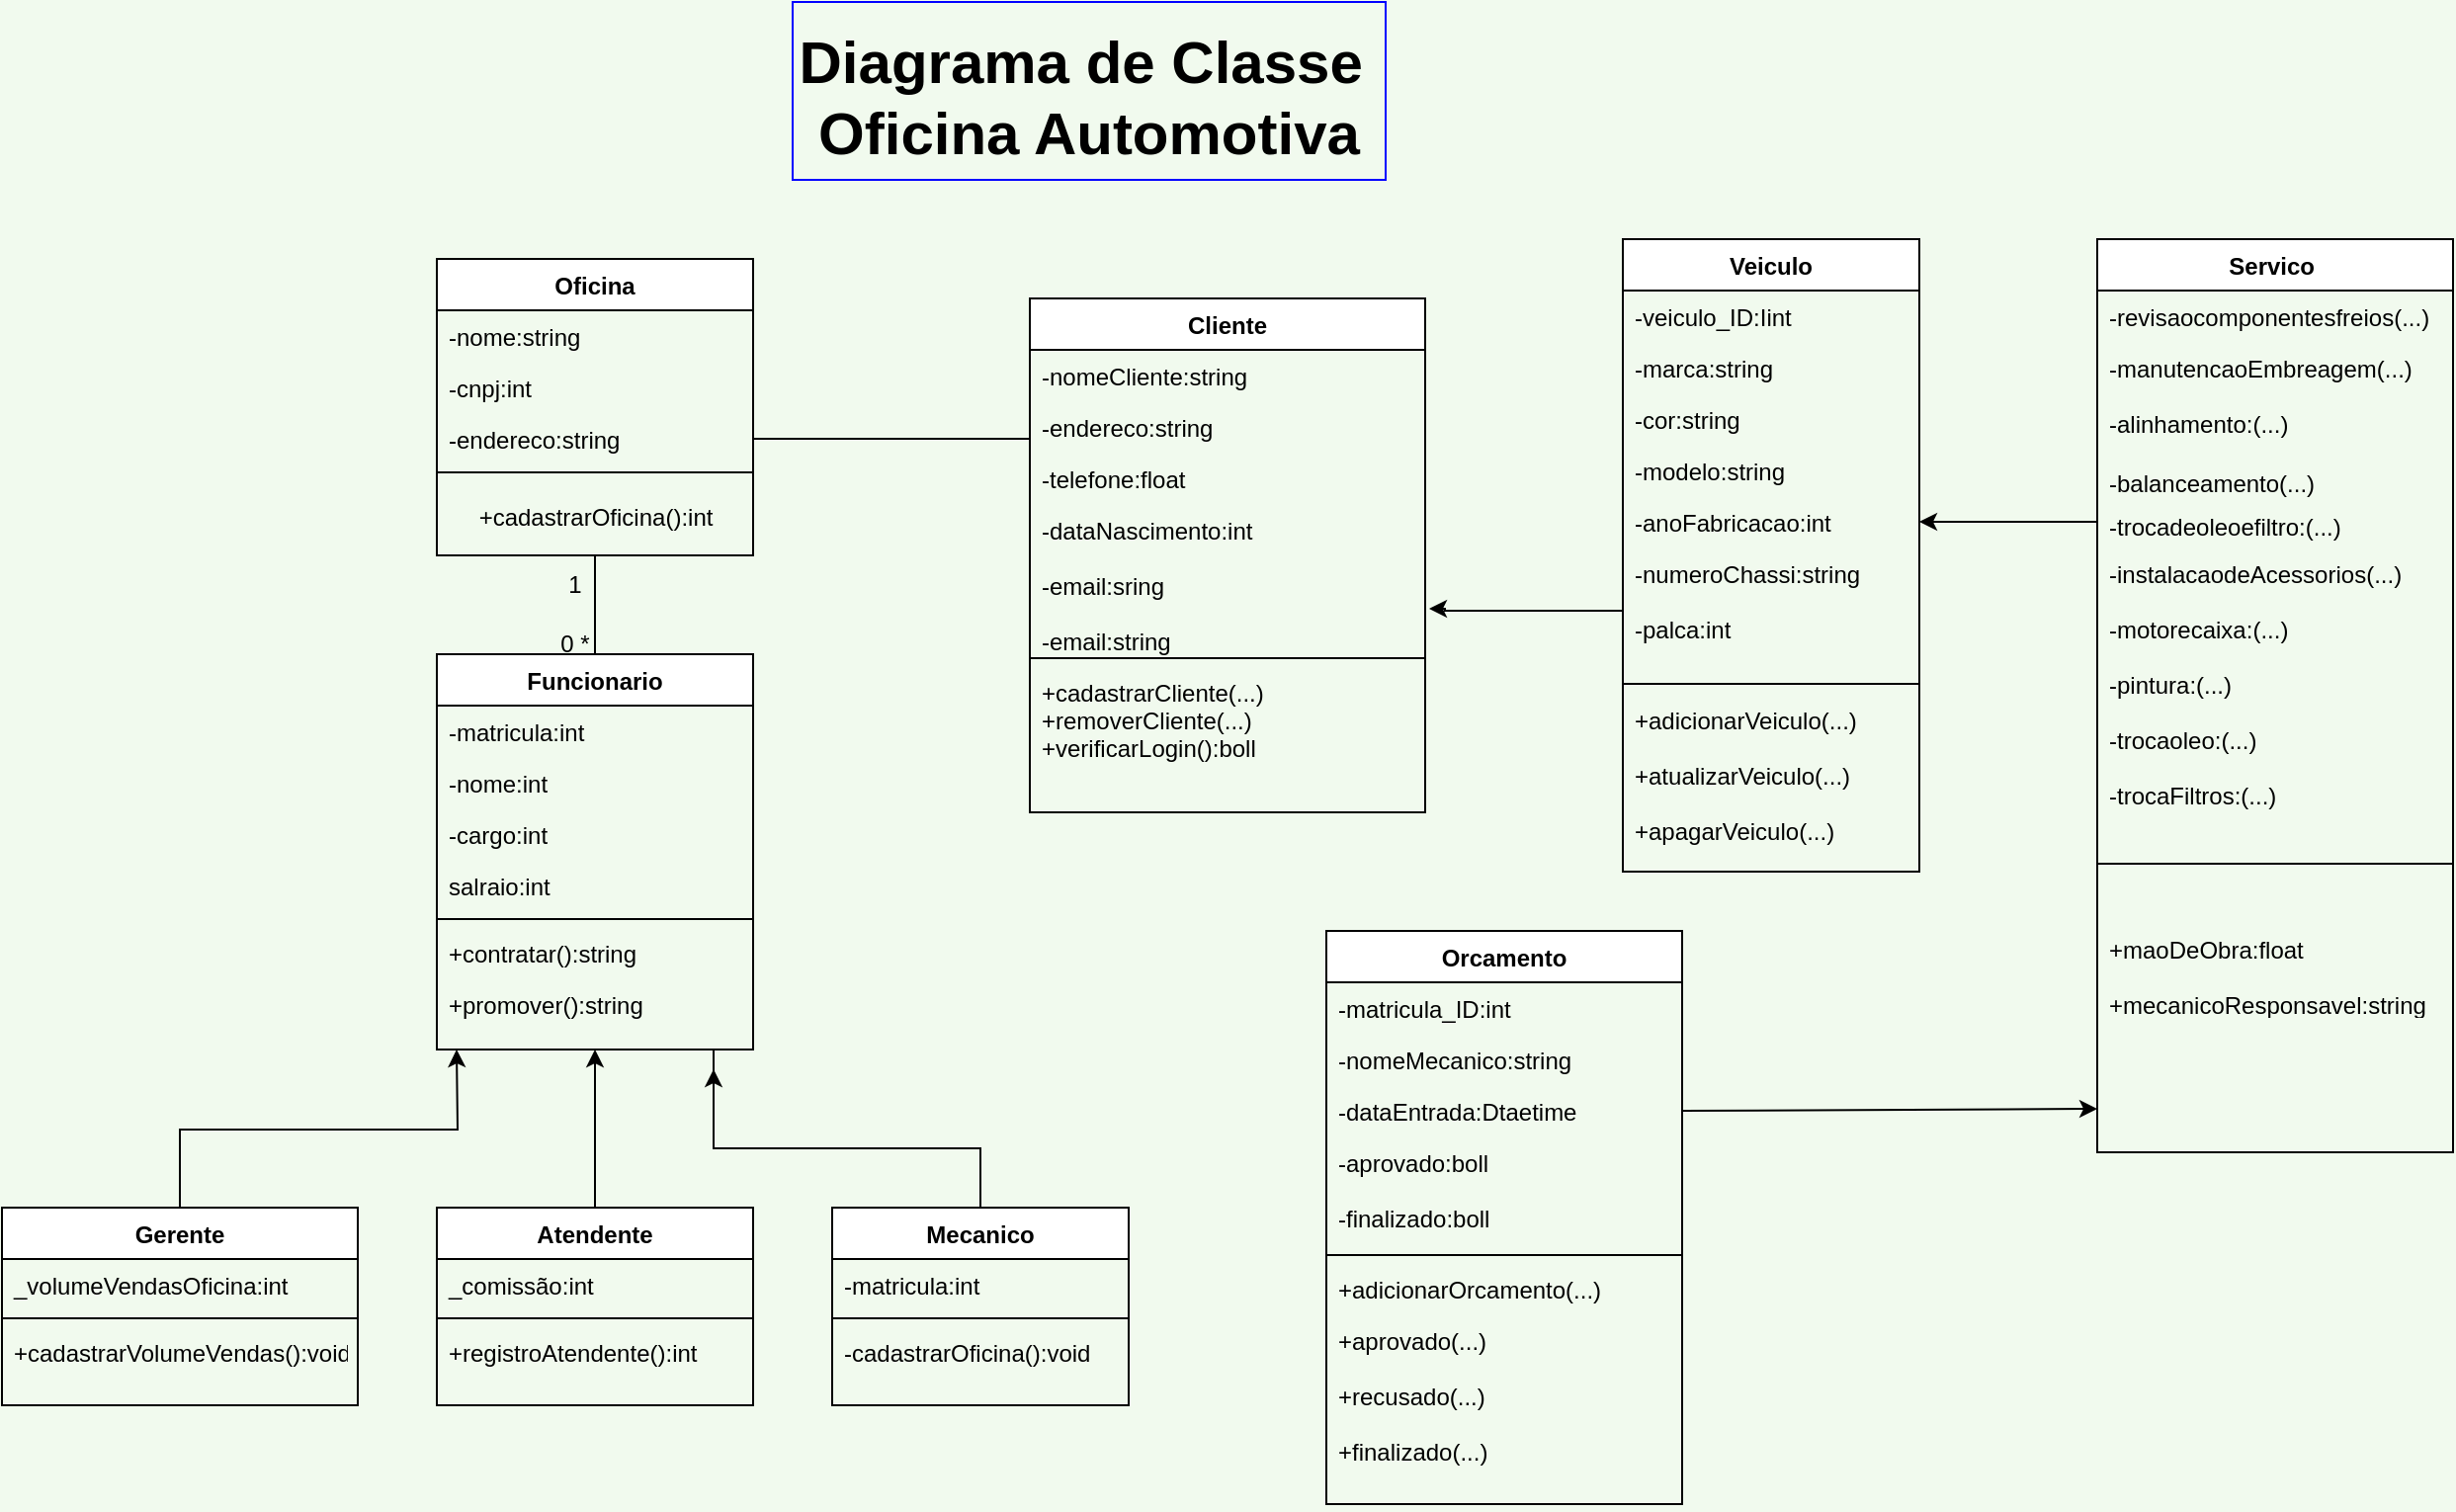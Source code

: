 <mxfile version="17.4.0" type="github">
  <diagram id="RZBq1uMww3y7u_asAbSS" name="Page-1">
    <mxGraphModel dx="868" dy="1619" grid="1" gridSize="10" guides="1" tooltips="1" connect="1" arrows="1" fold="1" page="1" pageScale="1" pageWidth="827" pageHeight="1169" background="#F1FAEE" math="0" shadow="0">
      <root>
        <object label="" oficina="" id="0">
          <mxCell />
        </object>
        <mxCell id="1" parent="0" />
        <mxCell id="aCNo5_MCbhOfw-RDRD6Q-75" value="Diagrama de Classe &#xa;Oficina Automotiva" style="text;align=center;fontStyle=1;verticalAlign=middle;spacingLeft=3;spacingRight=3;strokeColor=#0000FF;rotatable=0;points=[[0,0.5],[1,0.5]];portConstraint=eastwest;fontSize=30;fontColor=#000000;" parent="1" vertex="1">
          <mxGeometry x="460" y="-10" width="300" height="90" as="geometry" />
        </mxCell>
        <mxCell id="cCR9N0uC-qMVrNmAFpcq-2" value="Oficina" style="swimlane;fontStyle=1;align=center;verticalAlign=top;childLayout=stackLayout;horizontal=1;startSize=26;horizontalStack=0;resizeParent=1;resizeLast=0;collapsible=1;marginBottom=0;rounded=0;shadow=0;strokeWidth=1;" parent="1" vertex="1">
          <mxGeometry x="280" y="120" width="160" height="150" as="geometry">
            <mxRectangle x="550" y="140" width="160" height="26" as="alternateBounds" />
          </mxGeometry>
        </mxCell>
        <mxCell id="cCR9N0uC-qMVrNmAFpcq-3" value="-nome:string" style="text;align=left;verticalAlign=top;spacingLeft=4;spacingRight=4;overflow=hidden;rotatable=0;points=[[0,0.5],[1,0.5]];portConstraint=eastwest;" parent="cCR9N0uC-qMVrNmAFpcq-2" vertex="1">
          <mxGeometry y="26" width="160" height="26" as="geometry" />
        </mxCell>
        <mxCell id="cCR9N0uC-qMVrNmAFpcq-4" value="-cnpj:int" style="text;align=left;verticalAlign=top;spacingLeft=4;spacingRight=4;overflow=hidden;rotatable=0;points=[[0,0.5],[1,0.5]];portConstraint=eastwest;rounded=0;shadow=0;html=0;" parent="cCR9N0uC-qMVrNmAFpcq-2" vertex="1">
          <mxGeometry y="52" width="160" height="26" as="geometry" />
        </mxCell>
        <mxCell id="cCR9N0uC-qMVrNmAFpcq-5" value="-endereco:string" style="text;align=left;verticalAlign=top;spacingLeft=4;spacingRight=4;overflow=hidden;rotatable=0;points=[[0,0.5],[1,0.5]];portConstraint=eastwest;rounded=0;shadow=0;html=0;" parent="cCR9N0uC-qMVrNmAFpcq-2" vertex="1">
          <mxGeometry y="78" width="160" height="26" as="geometry" />
        </mxCell>
        <mxCell id="cCR9N0uC-qMVrNmAFpcq-7" value="" style="line;html=1;strokeWidth=1;align=left;verticalAlign=middle;spacingTop=-1;spacingLeft=3;spacingRight=3;rotatable=0;labelPosition=right;points=[];portConstraint=eastwest;" parent="cCR9N0uC-qMVrNmAFpcq-2" vertex="1">
          <mxGeometry y="104" width="160" height="8" as="geometry" />
        </mxCell>
        <mxCell id="1zxtv4SdAcscboItieq_-52" value="&lt;font style=&quot;font-size: 12px&quot;&gt;+&lt;font style=&quot;font-size: 12px&quot;&gt;cadastrarOficina():int&lt;/font&gt;&lt;/font&gt;" style="text;html=1;align=center;verticalAlign=middle;resizable=0;points=[];autosize=1;strokeColor=none;fillColor=none;fontSize=20;" parent="cCR9N0uC-qMVrNmAFpcq-2" vertex="1">
          <mxGeometry y="112" width="160" height="30" as="geometry" />
        </mxCell>
        <mxCell id="1zxtv4SdAcscboItieq_-1" style="endArrow=none;html=1;fontFamily=Helvetica;fontSize=30;fontColor=default;align=center;strokeColor=default;edgeStyle=orthogonalEdgeStyle;" parent="1" source="cCR9N0uC-qMVrNmAFpcq-11" target="cCR9N0uC-qMVrNmAFpcq-2" edge="1">
          <mxGeometry relative="1" as="geometry">
            <Array as="points">
              <mxPoint x="360" y="310" />
              <mxPoint x="360" y="310" />
            </Array>
          </mxGeometry>
        </mxCell>
        <mxCell id="cCR9N0uC-qMVrNmAFpcq-11" value="Funcionario" style="swimlane;fontStyle=1;align=center;verticalAlign=top;childLayout=stackLayout;horizontal=1;startSize=26;horizontalStack=0;resizeParent=1;resizeLast=0;collapsible=1;marginBottom=0;rounded=0;shadow=0;strokeWidth=1;" parent="1" vertex="1">
          <mxGeometry x="280" y="320" width="160" height="200" as="geometry">
            <mxRectangle x="550" y="140" width="160" height="26" as="alternateBounds" />
          </mxGeometry>
        </mxCell>
        <mxCell id="cCR9N0uC-qMVrNmAFpcq-12" value="-matricula:int&#xa;&#xa;" style="text;align=left;verticalAlign=top;spacingLeft=4;spacingRight=4;overflow=hidden;rotatable=0;points=[[0,0.5],[1,0.5]];portConstraint=eastwest;" parent="cCR9N0uC-qMVrNmAFpcq-11" vertex="1">
          <mxGeometry y="26" width="160" height="26" as="geometry" />
        </mxCell>
        <mxCell id="cCR9N0uC-qMVrNmAFpcq-13" value="-nome:int" style="text;align=left;verticalAlign=top;spacingLeft=4;spacingRight=4;overflow=hidden;rotatable=0;points=[[0,0.5],[1,0.5]];portConstraint=eastwest;rounded=0;shadow=0;html=0;" parent="cCR9N0uC-qMVrNmAFpcq-11" vertex="1">
          <mxGeometry y="52" width="160" height="26" as="geometry" />
        </mxCell>
        <mxCell id="cCR9N0uC-qMVrNmAFpcq-14" value="-cargo:int" style="text;align=left;verticalAlign=top;spacingLeft=4;spacingRight=4;overflow=hidden;rotatable=0;points=[[0,0.5],[1,0.5]];portConstraint=eastwest;rounded=0;shadow=0;html=0;" parent="cCR9N0uC-qMVrNmAFpcq-11" vertex="1">
          <mxGeometry y="78" width="160" height="26" as="geometry" />
        </mxCell>
        <mxCell id="cCR9N0uC-qMVrNmAFpcq-15" value="salraio:int" style="text;align=left;verticalAlign=top;spacingLeft=4;spacingRight=4;overflow=hidden;rotatable=0;points=[[0,0.5],[1,0.5]];portConstraint=eastwest;rounded=0;shadow=0;html=0;textDirection=ltr;" parent="cCR9N0uC-qMVrNmAFpcq-11" vertex="1">
          <mxGeometry y="104" width="160" height="26" as="geometry" />
        </mxCell>
        <mxCell id="cCR9N0uC-qMVrNmAFpcq-16" value="" style="line;html=1;strokeWidth=1;align=left;verticalAlign=middle;spacingTop=-1;spacingLeft=3;spacingRight=3;rotatable=0;labelPosition=right;points=[];portConstraint=eastwest;" parent="cCR9N0uC-qMVrNmAFpcq-11" vertex="1">
          <mxGeometry y="130" width="160" height="8" as="geometry" />
        </mxCell>
        <mxCell id="cCR9N0uC-qMVrNmAFpcq-17" value="+contratar():string" style="text;align=left;verticalAlign=top;spacingLeft=4;spacingRight=4;overflow=hidden;rotatable=0;points=[[0,0.5],[1,0.5]];portConstraint=eastwest;" parent="cCR9N0uC-qMVrNmAFpcq-11" vertex="1">
          <mxGeometry y="138" width="160" height="26" as="geometry" />
        </mxCell>
        <mxCell id="cCR9N0uC-qMVrNmAFpcq-18" value="+promover():string" style="text;align=left;verticalAlign=top;spacingLeft=4;spacingRight=4;overflow=hidden;rotatable=0;points=[[0,0.5],[1,0.5]];portConstraint=eastwest;" parent="cCR9N0uC-qMVrNmAFpcq-11" vertex="1">
          <mxGeometry y="164" width="160" height="26" as="geometry" />
        </mxCell>
        <mxCell id="1zxtv4SdAcscboItieq_-2" style="edgeStyle=orthogonalEdgeStyle;rounded=0;orthogonalLoop=1;jettySize=auto;html=1;exitX=0.5;exitY=0;exitDx=0;exitDy=0;fontSize=30;" parent="1" source="cCR9N0uC-qMVrNmAFpcq-20" edge="1">
          <mxGeometry relative="1" as="geometry">
            <mxPoint x="290" y="520" as="targetPoint" />
          </mxGeometry>
        </mxCell>
        <mxCell id="cCR9N0uC-qMVrNmAFpcq-20" value="Gerente" style="swimlane;fontStyle=1;align=center;verticalAlign=top;childLayout=stackLayout;horizontal=1;startSize=26;horizontalStack=0;resizeParent=1;resizeLast=0;collapsible=1;marginBottom=0;rounded=0;shadow=0;strokeWidth=1;" parent="1" vertex="1">
          <mxGeometry x="60" y="600" width="180" height="100" as="geometry">
            <mxRectangle x="550" y="140" width="160" height="26" as="alternateBounds" />
          </mxGeometry>
        </mxCell>
        <mxCell id="cCR9N0uC-qMVrNmAFpcq-21" value="_volumeVendasOficina:int" style="text;align=left;verticalAlign=top;spacingLeft=4;spacingRight=4;overflow=hidden;rotatable=0;points=[[0,0.5],[1,0.5]];portConstraint=eastwest;" parent="cCR9N0uC-qMVrNmAFpcq-20" vertex="1">
          <mxGeometry y="26" width="180" height="26" as="geometry" />
        </mxCell>
        <mxCell id="cCR9N0uC-qMVrNmAFpcq-25" value="" style="line;html=1;strokeWidth=1;align=left;verticalAlign=middle;spacingTop=-1;spacingLeft=3;spacingRight=3;rotatable=0;labelPosition=right;points=[];portConstraint=eastwest;" parent="cCR9N0uC-qMVrNmAFpcq-20" vertex="1">
          <mxGeometry y="52" width="180" height="8" as="geometry" />
        </mxCell>
        <mxCell id="cCR9N0uC-qMVrNmAFpcq-26" value="+cadastrarVolumeVendas():void" style="text;align=left;verticalAlign=top;spacingLeft=4;spacingRight=4;overflow=hidden;rotatable=0;points=[[0,0.5],[1,0.5]];portConstraint=eastwest;" parent="cCR9N0uC-qMVrNmAFpcq-20" vertex="1">
          <mxGeometry y="60" width="180" height="26" as="geometry" />
        </mxCell>
        <mxCell id="1zxtv4SdAcscboItieq_-3" style="edgeStyle=orthogonalEdgeStyle;rounded=0;orthogonalLoop=1;jettySize=auto;html=1;entryX=0.5;entryY=1;entryDx=0;entryDy=0;fontSize=30;" parent="1" source="cCR9N0uC-qMVrNmAFpcq-28" target="cCR9N0uC-qMVrNmAFpcq-11" edge="1">
          <mxGeometry relative="1" as="geometry" />
        </mxCell>
        <mxCell id="cCR9N0uC-qMVrNmAFpcq-28" value="Atendente" style="swimlane;fontStyle=1;align=center;verticalAlign=top;childLayout=stackLayout;horizontal=1;startSize=26;horizontalStack=0;resizeParent=1;resizeLast=0;collapsible=1;marginBottom=0;rounded=0;shadow=0;strokeWidth=1;" parent="1" vertex="1">
          <mxGeometry x="280" y="600" width="160" height="100" as="geometry">
            <mxRectangle x="550" y="140" width="160" height="26" as="alternateBounds" />
          </mxGeometry>
        </mxCell>
        <mxCell id="cCR9N0uC-qMVrNmAFpcq-32" value="_comissão:int" style="text;align=left;verticalAlign=top;spacingLeft=4;spacingRight=4;overflow=hidden;rotatable=0;points=[[0,0.5],[1,0.5]];portConstraint=eastwest;rounded=0;shadow=0;html=0;textDirection=ltr;" parent="cCR9N0uC-qMVrNmAFpcq-28" vertex="1">
          <mxGeometry y="26" width="160" height="26" as="geometry" />
        </mxCell>
        <mxCell id="cCR9N0uC-qMVrNmAFpcq-33" value="" style="line;html=1;strokeWidth=1;align=left;verticalAlign=middle;spacingTop=-1;spacingLeft=3;spacingRight=3;rotatable=0;labelPosition=right;points=[];portConstraint=eastwest;" parent="cCR9N0uC-qMVrNmAFpcq-28" vertex="1">
          <mxGeometry y="52" width="160" height="8" as="geometry" />
        </mxCell>
        <mxCell id="cCR9N0uC-qMVrNmAFpcq-34" value="+registroAtendente():int" style="text;align=left;verticalAlign=top;spacingLeft=4;spacingRight=4;overflow=hidden;rotatable=0;points=[[0,0.5],[1,0.5]];portConstraint=eastwest;" parent="cCR9N0uC-qMVrNmAFpcq-28" vertex="1">
          <mxGeometry y="60" width="160" height="26" as="geometry" />
        </mxCell>
        <mxCell id="1zxtv4SdAcscboItieq_-6" style="edgeStyle=orthogonalEdgeStyle;rounded=0;orthogonalLoop=1;jettySize=auto;html=1;fontSize=30;startArrow=none;" parent="1" edge="1">
          <mxGeometry relative="1" as="geometry">
            <mxPoint x="420" y="530" as="targetPoint" />
            <mxPoint x="420" y="540" as="sourcePoint" />
            <Array as="points">
              <mxPoint x="420" y="530" />
            </Array>
          </mxGeometry>
        </mxCell>
        <mxCell id="cCR9N0uC-qMVrNmAFpcq-36" value="Mecanico" style="swimlane;fontStyle=1;align=center;verticalAlign=top;childLayout=stackLayout;horizontal=1;startSize=26;horizontalStack=0;resizeParent=1;resizeLast=0;collapsible=1;marginBottom=0;rounded=0;shadow=0;strokeWidth=1;" parent="1" vertex="1">
          <mxGeometry x="480" y="600" width="150" height="100" as="geometry">
            <mxRectangle x="550" y="140" width="160" height="26" as="alternateBounds" />
          </mxGeometry>
        </mxCell>
        <mxCell id="cCR9N0uC-qMVrNmAFpcq-37" value="-matricula:int&#xa;&#xa;" style="text;align=left;verticalAlign=top;spacingLeft=4;spacingRight=4;overflow=hidden;rotatable=0;points=[[0,0.5],[1,0.5]];portConstraint=eastwest;" parent="cCR9N0uC-qMVrNmAFpcq-36" vertex="1">
          <mxGeometry y="26" width="150" height="26" as="geometry" />
        </mxCell>
        <mxCell id="cCR9N0uC-qMVrNmAFpcq-41" value="" style="line;html=1;strokeWidth=1;align=left;verticalAlign=middle;spacingTop=-1;spacingLeft=3;spacingRight=3;rotatable=0;labelPosition=right;points=[];portConstraint=eastwest;" parent="cCR9N0uC-qMVrNmAFpcq-36" vertex="1">
          <mxGeometry y="52" width="150" height="8" as="geometry" />
        </mxCell>
        <mxCell id="cCR9N0uC-qMVrNmAFpcq-42" value="-cadastrarOficina():void" style="text;align=left;verticalAlign=top;spacingLeft=4;spacingRight=4;overflow=hidden;rotatable=0;points=[[0,0.5],[1,0.5]];portConstraint=eastwest;" parent="cCR9N0uC-qMVrNmAFpcq-36" vertex="1">
          <mxGeometry y="60" width="150" height="26" as="geometry" />
        </mxCell>
        <mxCell id="1zxtv4SdAcscboItieq_-7" value="" style="edgeStyle=orthogonalEdgeStyle;rounded=0;orthogonalLoop=1;jettySize=auto;html=1;fontSize=30;endArrow=none;" parent="1" source="cCR9N0uC-qMVrNmAFpcq-36" edge="1">
          <mxGeometry relative="1" as="geometry">
            <mxPoint x="420" y="520" as="targetPoint" />
            <mxPoint x="555" y="600" as="sourcePoint" />
            <Array as="points">
              <mxPoint x="555" y="570" />
              <mxPoint x="420" y="570" />
            </Array>
          </mxGeometry>
        </mxCell>
        <mxCell id="1zxtv4SdAcscboItieq_-8" value="Cliente" style="swimlane;fontStyle=1;align=center;verticalAlign=top;childLayout=stackLayout;horizontal=1;startSize=26;horizontalStack=0;resizeParent=1;resizeLast=0;collapsible=1;marginBottom=0;rounded=0;shadow=0;strokeWidth=1;" parent="1" vertex="1">
          <mxGeometry x="580" y="140" width="200" height="260" as="geometry">
            <mxRectangle x="550" y="140" width="160" height="26" as="alternateBounds" />
          </mxGeometry>
        </mxCell>
        <mxCell id="1zxtv4SdAcscboItieq_-9" value="-nomeCliente:string" style="text;align=left;verticalAlign=top;spacingLeft=4;spacingRight=4;overflow=hidden;rotatable=0;points=[[0,0.5],[1,0.5]];portConstraint=eastwest;" parent="1zxtv4SdAcscboItieq_-8" vertex="1">
          <mxGeometry y="26" width="200" height="26" as="geometry" />
        </mxCell>
        <mxCell id="1zxtv4SdAcscboItieq_-10" value="-endereco:string" style="text;align=left;verticalAlign=top;spacingLeft=4;spacingRight=4;overflow=hidden;rotatable=0;points=[[0,0.5],[1,0.5]];portConstraint=eastwest;rounded=0;shadow=0;html=0;" parent="1zxtv4SdAcscboItieq_-8" vertex="1">
          <mxGeometry y="52" width="200" height="26" as="geometry" />
        </mxCell>
        <mxCell id="1zxtv4SdAcscboItieq_-11" value="-telefone:float" style="text;align=left;verticalAlign=top;spacingLeft=4;spacingRight=4;overflow=hidden;rotatable=0;points=[[0,0.5],[1,0.5]];portConstraint=eastwest;rounded=0;shadow=0;html=0;" parent="1zxtv4SdAcscboItieq_-8" vertex="1">
          <mxGeometry y="78" width="200" height="26" as="geometry" />
        </mxCell>
        <mxCell id="1zxtv4SdAcscboItieq_-12" value="-dataNascimento:int&#xa;&#xa;-email:sring&#xa;&#xa;-email:string" style="text;align=left;verticalAlign=top;spacingLeft=4;spacingRight=4;overflow=hidden;rotatable=0;points=[[0,0.5],[1,0.5]];portConstraint=eastwest;rounded=0;shadow=0;html=0;textDirection=ltr;" parent="1zxtv4SdAcscboItieq_-8" vertex="1">
          <mxGeometry y="104" width="200" height="74" as="geometry" />
        </mxCell>
        <mxCell id="1zxtv4SdAcscboItieq_-13" value="" style="line;html=1;strokeWidth=1;align=left;verticalAlign=middle;spacingTop=-1;spacingLeft=3;spacingRight=3;rotatable=0;labelPosition=right;points=[];portConstraint=eastwest;" parent="1zxtv4SdAcscboItieq_-8" vertex="1">
          <mxGeometry y="178" width="200" height="8" as="geometry" />
        </mxCell>
        <mxCell id="1zxtv4SdAcscboItieq_-33" value="+cadastrarCliente(...)&#xa;+removerCliente(...)&#xa;+verificarLogin():boll" style="text;align=left;verticalAlign=top;spacingLeft=4;spacingRight=4;overflow=hidden;rotatable=0;points=[[0,0.5],[1,0.5]];portConstraint=eastwest;" parent="1zxtv4SdAcscboItieq_-8" vertex="1">
          <mxGeometry y="186" width="200" height="64" as="geometry" />
        </mxCell>
        <mxCell id="1zxtv4SdAcscboItieq_-16" value="Orcamento" style="swimlane;fontStyle=1;align=center;verticalAlign=top;childLayout=stackLayout;horizontal=1;startSize=26;horizontalStack=0;resizeParent=1;resizeLast=0;collapsible=1;marginBottom=0;rounded=0;shadow=0;strokeWidth=1;" parent="1" vertex="1">
          <mxGeometry x="730" y="460" width="180" height="290" as="geometry">
            <mxRectangle x="550" y="140" width="160" height="26" as="alternateBounds" />
          </mxGeometry>
        </mxCell>
        <mxCell id="1zxtv4SdAcscboItieq_-17" value="-matricula_ID:int" style="text;align=left;verticalAlign=top;spacingLeft=4;spacingRight=4;overflow=hidden;rotatable=0;points=[[0,0.5],[1,0.5]];portConstraint=eastwest;" parent="1zxtv4SdAcscboItieq_-16" vertex="1">
          <mxGeometry y="26" width="180" height="26" as="geometry" />
        </mxCell>
        <mxCell id="1zxtv4SdAcscboItieq_-18" value="-nomeMecanico:string" style="text;align=left;verticalAlign=top;spacingLeft=4;spacingRight=4;overflow=hidden;rotatable=0;points=[[0,0.5],[1,0.5]];portConstraint=eastwest;rounded=0;shadow=0;html=0;" parent="1zxtv4SdAcscboItieq_-16" vertex="1">
          <mxGeometry y="52" width="180" height="26" as="geometry" />
        </mxCell>
        <mxCell id="1zxtv4SdAcscboItieq_-19" value="-dataEntrada:Dtaetime" style="text;align=left;verticalAlign=top;spacingLeft=4;spacingRight=4;overflow=hidden;rotatable=0;points=[[0,0.5],[1,0.5]];portConstraint=eastwest;rounded=0;shadow=0;html=0;" parent="1zxtv4SdAcscboItieq_-16" vertex="1">
          <mxGeometry y="78" width="180" height="26" as="geometry" />
        </mxCell>
        <mxCell id="1zxtv4SdAcscboItieq_-20" value="-aprovado:boll&#xa;&#xa;-finalizado:boll" style="text;align=left;verticalAlign=top;spacingLeft=4;spacingRight=4;overflow=hidden;rotatable=0;points=[[0,0.5],[1,0.5]];portConstraint=eastwest;rounded=0;shadow=0;html=0;textDirection=ltr;" parent="1zxtv4SdAcscboItieq_-16" vertex="1">
          <mxGeometry y="104" width="180" height="56" as="geometry" />
        </mxCell>
        <mxCell id="1zxtv4SdAcscboItieq_-21" value="" style="line;html=1;strokeWidth=1;align=left;verticalAlign=middle;spacingTop=-1;spacingLeft=3;spacingRight=3;rotatable=0;labelPosition=right;points=[];portConstraint=eastwest;" parent="1zxtv4SdAcscboItieq_-16" vertex="1">
          <mxGeometry y="160" width="180" height="8" as="geometry" />
        </mxCell>
        <mxCell id="1zxtv4SdAcscboItieq_-22" value="+adicionarOrcamento(...)" style="text;align=left;verticalAlign=top;spacingLeft=4;spacingRight=4;overflow=hidden;rotatable=0;points=[[0,0.5],[1,0.5]];portConstraint=eastwest;" parent="1zxtv4SdAcscboItieq_-16" vertex="1">
          <mxGeometry y="168" width="180" height="26" as="geometry" />
        </mxCell>
        <mxCell id="1zxtv4SdAcscboItieq_-23" value="+aprovado(...)&#xa;&#xa;+recusado(...)&#xa;&#xa;+finalizado(...)" style="text;align=left;verticalAlign=top;spacingLeft=4;spacingRight=4;overflow=hidden;rotatable=0;points=[[0,0.5],[1,0.5]];portConstraint=eastwest;" parent="1zxtv4SdAcscboItieq_-16" vertex="1">
          <mxGeometry y="194" width="180" height="96" as="geometry" />
        </mxCell>
        <mxCell id="1zxtv4SdAcscboItieq_-24" value="Veiculo" style="swimlane;fontStyle=1;align=center;verticalAlign=top;childLayout=stackLayout;horizontal=1;startSize=26;horizontalStack=0;resizeParent=1;resizeLast=0;collapsible=1;marginBottom=0;rounded=0;shadow=0;strokeWidth=1;" parent="1" vertex="1">
          <mxGeometry x="880" y="110" width="150" height="320" as="geometry">
            <mxRectangle x="550" y="140" width="160" height="26" as="alternateBounds" />
          </mxGeometry>
        </mxCell>
        <mxCell id="1zxtv4SdAcscboItieq_-25" value="-veiculo_ID:Iint" style="text;align=left;verticalAlign=top;spacingLeft=4;spacingRight=4;overflow=hidden;rotatable=0;points=[[0,0.5],[1,0.5]];portConstraint=eastwest;" parent="1zxtv4SdAcscboItieq_-24" vertex="1">
          <mxGeometry y="26" width="150" height="26" as="geometry" />
        </mxCell>
        <mxCell id="1zxtv4SdAcscboItieq_-26" value="-marca:string" style="text;align=left;verticalAlign=top;spacingLeft=4;spacingRight=4;overflow=hidden;rotatable=0;points=[[0,0.5],[1,0.5]];portConstraint=eastwest;rounded=0;shadow=0;html=0;" parent="1zxtv4SdAcscboItieq_-24" vertex="1">
          <mxGeometry y="52" width="150" height="26" as="geometry" />
        </mxCell>
        <mxCell id="1zxtv4SdAcscboItieq_-27" value="-cor:string" style="text;align=left;verticalAlign=top;spacingLeft=4;spacingRight=4;overflow=hidden;rotatable=0;points=[[0,0.5],[1,0.5]];portConstraint=eastwest;rounded=0;shadow=0;html=0;" parent="1zxtv4SdAcscboItieq_-24" vertex="1">
          <mxGeometry y="78" width="150" height="26" as="geometry" />
        </mxCell>
        <mxCell id="1zxtv4SdAcscboItieq_-28" value="-modelo:string" style="text;align=left;verticalAlign=top;spacingLeft=4;spacingRight=4;overflow=hidden;rotatable=0;points=[[0,0.5],[1,0.5]];portConstraint=eastwest;rounded=0;shadow=0;html=0;textDirection=ltr;" parent="1zxtv4SdAcscboItieq_-24" vertex="1">
          <mxGeometry y="104" width="150" height="26" as="geometry" />
        </mxCell>
        <mxCell id="1zxtv4SdAcscboItieq_-30" value="-anoFabricacao:int" style="text;align=left;verticalAlign=top;spacingLeft=4;spacingRight=4;overflow=hidden;rotatable=0;points=[[0,0.5],[1,0.5]];portConstraint=eastwest;" parent="1zxtv4SdAcscboItieq_-24" vertex="1">
          <mxGeometry y="130" width="150" height="26" as="geometry" />
        </mxCell>
        <mxCell id="1zxtv4SdAcscboItieq_-31" value="-numeroChassi:string&#xa;&#xa;-palca:int" style="text;align=left;verticalAlign=top;spacingLeft=4;spacingRight=4;overflow=hidden;rotatable=0;points=[[0,0.5],[1,0.5]];portConstraint=eastwest;" parent="1zxtv4SdAcscboItieq_-24" vertex="1">
          <mxGeometry y="156" width="150" height="64" as="geometry" />
        </mxCell>
        <mxCell id="1zxtv4SdAcscboItieq_-29" value="" style="line;html=1;strokeWidth=1;align=left;verticalAlign=middle;spacingTop=-1;spacingLeft=3;spacingRight=3;rotatable=0;labelPosition=right;points=[];portConstraint=eastwest;" parent="1zxtv4SdAcscboItieq_-24" vertex="1">
          <mxGeometry y="220" width="150" height="10" as="geometry" />
        </mxCell>
        <mxCell id="1zxtv4SdAcscboItieq_-35" value="+adicionarVeiculo(...)&#xa;&#xa;+atualizarVeiculo(...)&#xa;&#xa;+apagarVeiculo(...)" style="text;align=left;verticalAlign=top;spacingLeft=4;spacingRight=4;overflow=hidden;rotatable=0;points=[[0,0.5],[1,0.5]];portConstraint=eastwest;" parent="1zxtv4SdAcscboItieq_-24" vertex="1">
          <mxGeometry y="230" width="150" height="90" as="geometry" />
        </mxCell>
        <mxCell id="1zxtv4SdAcscboItieq_-38" value="Servico " style="swimlane;fontStyle=1;align=center;verticalAlign=top;childLayout=stackLayout;horizontal=1;startSize=26;horizontalStack=0;resizeParent=1;resizeLast=0;collapsible=1;marginBottom=0;rounded=0;shadow=0;strokeWidth=1;" parent="1" vertex="1">
          <mxGeometry x="1120" y="110" width="180" height="462" as="geometry">
            <mxRectangle x="550" y="140" width="160" height="26" as="alternateBounds" />
          </mxGeometry>
        </mxCell>
        <mxCell id="1zxtv4SdAcscboItieq_-39" value="-revisaocomponentesfreios(...)" style="text;align=left;verticalAlign=top;spacingLeft=4;spacingRight=4;overflow=hidden;rotatable=0;points=[[0,0.5],[1,0.5]];portConstraint=eastwest;" parent="1zxtv4SdAcscboItieq_-38" vertex="1">
          <mxGeometry y="26" width="180" height="26" as="geometry" />
        </mxCell>
        <mxCell id="1zxtv4SdAcscboItieq_-40" value="-manutencaoEmbreagem(...)&#xa;&#xa;-alinhamento:(...)" style="text;align=left;verticalAlign=top;spacingLeft=4;spacingRight=4;overflow=hidden;rotatable=0;points=[[0,0.5],[1,0.5]];portConstraint=eastwest;rounded=0;shadow=0;html=0;" parent="1zxtv4SdAcscboItieq_-38" vertex="1">
          <mxGeometry y="52" width="180" height="58" as="geometry" />
        </mxCell>
        <mxCell id="1zxtv4SdAcscboItieq_-41" value="-balanceamento(...)" style="text;align=left;verticalAlign=top;spacingLeft=4;spacingRight=4;overflow=hidden;rotatable=0;points=[[0,0.5],[1,0.5]];portConstraint=eastwest;rounded=0;shadow=0;html=0;" parent="1zxtv4SdAcscboItieq_-38" vertex="1">
          <mxGeometry y="110" width="180" height="22" as="geometry" />
        </mxCell>
        <mxCell id="1zxtv4SdAcscboItieq_-43" value="-trocadeoleoefiltro:(...)" style="text;align=left;verticalAlign=top;spacingLeft=4;spacingRight=4;overflow=hidden;rotatable=0;points=[[0,0.5],[1,0.5]];portConstraint=eastwest;" parent="1zxtv4SdAcscboItieq_-38" vertex="1">
          <mxGeometry y="132" width="180" height="24" as="geometry" />
        </mxCell>
        <mxCell id="1zxtv4SdAcscboItieq_-44" value="-instalacaodeAcessorios(...)&#xa;&#xa;-motorecaixa:(...)&#xa;&#xa;-pintura:(...)&#xa;&#xa;-trocaoleo:(...)&#xa;&#xa;-trocaFiltros:(...)" style="text;align=left;verticalAlign=top;spacingLeft=4;spacingRight=4;overflow=hidden;rotatable=0;points=[[0,0.5],[1,0.5]];portConstraint=eastwest;" parent="1zxtv4SdAcscboItieq_-38" vertex="1">
          <mxGeometry y="156" width="180" height="130" as="geometry" />
        </mxCell>
        <mxCell id="1zxtv4SdAcscboItieq_-45" value="" style="line;html=1;strokeWidth=1;align=left;verticalAlign=middle;spacingTop=-1;spacingLeft=3;spacingRight=3;rotatable=0;labelPosition=right;points=[];portConstraint=eastwest;" parent="1zxtv4SdAcscboItieq_-38" vertex="1">
          <mxGeometry y="286" width="180" height="60" as="geometry" />
        </mxCell>
        <mxCell id="1zxtv4SdAcscboItieq_-46" value="+maoDeObra:float&#xa;                                              &#xa;+mecanicoResponsavel:string" style="text;align=left;verticalAlign=top;spacingLeft=4;spacingRight=4;overflow=hidden;rotatable=0;points=[[0,0.5],[1,0.5]];portConstraint=eastwest;" parent="1zxtv4SdAcscboItieq_-38" vertex="1">
          <mxGeometry y="346" width="180" height="44" as="geometry" />
        </mxCell>
        <mxCell id="1zxtv4SdAcscboItieq_-56" value="" style="endArrow=none;html=1;rounded=0;fontSize=12;exitX=1;exitY=0.5;exitDx=0;exitDy=0;" parent="1" source="cCR9N0uC-qMVrNmAFpcq-5" edge="1">
          <mxGeometry width="50" height="50" relative="1" as="geometry">
            <mxPoint x="450" y="250" as="sourcePoint" />
            <mxPoint x="580" y="211" as="targetPoint" />
          </mxGeometry>
        </mxCell>
        <mxCell id="HacK02Yd3Vahak_QnfMB-2" style="edgeStyle=orthogonalEdgeStyle;rounded=0;orthogonalLoop=1;jettySize=auto;html=1;entryX=1.01;entryY=0.716;entryDx=0;entryDy=0;entryPerimeter=0;" parent="1" source="1zxtv4SdAcscboItieq_-31" target="1zxtv4SdAcscboItieq_-12" edge="1">
          <mxGeometry relative="1" as="geometry">
            <mxPoint x="790" y="298" as="targetPoint" />
            <Array as="points">
              <mxPoint x="790" y="298" />
            </Array>
          </mxGeometry>
        </mxCell>
        <mxCell id="HacK02Yd3Vahak_QnfMB-3" style="edgeStyle=orthogonalEdgeStyle;rounded=0;orthogonalLoop=1;jettySize=auto;html=1;entryX=1;entryY=0.5;entryDx=0;entryDy=0;" parent="1" source="1zxtv4SdAcscboItieq_-43" target="1zxtv4SdAcscboItieq_-30" edge="1">
          <mxGeometry relative="1" as="geometry">
            <Array as="points">
              <mxPoint x="1090" y="253" />
              <mxPoint x="1090" y="253" />
            </Array>
          </mxGeometry>
        </mxCell>
        <mxCell id="KnJ_WCMeez4_f3dwbYAb-4" value="" style="endArrow=classic;html=1;rounded=0;exitX=1;exitY=0.5;exitDx=0;exitDy=0;" parent="1" source="1zxtv4SdAcscboItieq_-19" edge="1">
          <mxGeometry width="50" height="50" relative="1" as="geometry">
            <mxPoint x="910" y="580" as="sourcePoint" />
            <mxPoint x="1120" y="550" as="targetPoint" />
          </mxGeometry>
        </mxCell>
        <mxCell id="O1uCx1TAcHvGke07abIW-1" value="0 *" style="text;html=1;strokeColor=none;fillColor=none;align=center;verticalAlign=middle;whiteSpace=wrap;rounded=0;" vertex="1" parent="1">
          <mxGeometry x="320" y="270" width="60" height="90" as="geometry" />
        </mxCell>
        <mxCell id="O1uCx1TAcHvGke07abIW-2" value="1" style="text;html=1;strokeColor=none;fillColor=none;align=center;verticalAlign=middle;whiteSpace=wrap;rounded=0;" vertex="1" parent="1">
          <mxGeometry x="320" y="270" width="60" height="30" as="geometry" />
        </mxCell>
      </root>
    </mxGraphModel>
  </diagram>
</mxfile>
